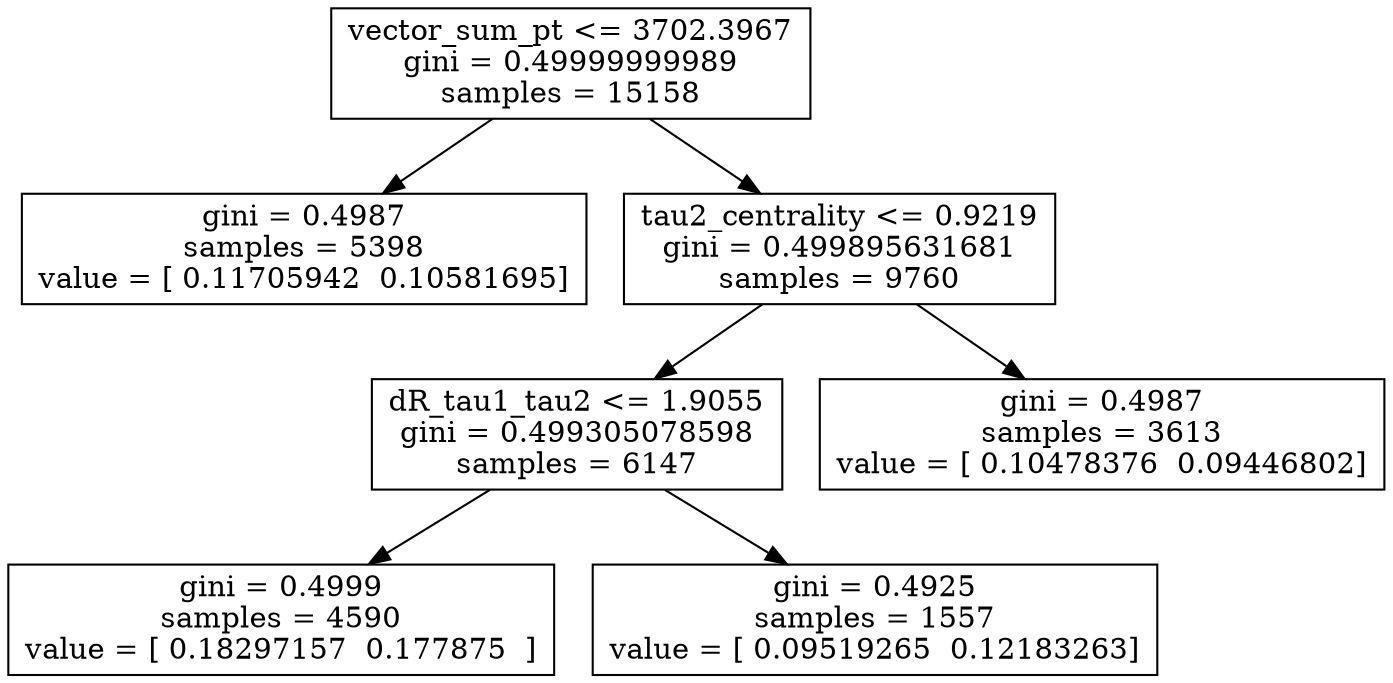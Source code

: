 digraph Tree {
0 [label="vector_sum_pt <= 3702.3967\ngini = 0.49999999989\nsamples = 15158", shape="box"] ;
1 [label="gini = 0.4987\nsamples = 5398\nvalue = [ 0.11705942  0.10581695]", shape="box"] ;
0 -> 1 ;
2 [label="tau2_centrality <= 0.9219\ngini = 0.499895631681\nsamples = 9760", shape="box"] ;
0 -> 2 ;
3 [label="dR_tau1_tau2 <= 1.9055\ngini = 0.499305078598\nsamples = 6147", shape="box"] ;
2 -> 3 ;
4 [label="gini = 0.4999\nsamples = 4590\nvalue = [ 0.18297157  0.177875  ]", shape="box"] ;
3 -> 4 ;
5 [label="gini = 0.4925\nsamples = 1557\nvalue = [ 0.09519265  0.12183263]", shape="box"] ;
3 -> 5 ;
6 [label="gini = 0.4987\nsamples = 3613\nvalue = [ 0.10478376  0.09446802]", shape="box"] ;
2 -> 6 ;
}